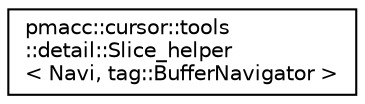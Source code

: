 digraph "Graphical Class Hierarchy"
{
 // LATEX_PDF_SIZE
  edge [fontname="Helvetica",fontsize="10",labelfontname="Helvetica",labelfontsize="10"];
  node [fontname="Helvetica",fontsize="10",shape=record];
  rankdir="LR";
  Node0 [label="pmacc::cursor::tools\l::detail::Slice_helper\l\< Navi, tag::BufferNavigator \>",height=0.2,width=0.4,color="black", fillcolor="white", style="filled",URL="$structpmacc_1_1cursor_1_1tools_1_1detail_1_1_slice__helper_3_01_navi_00_01tag_1_1_buffer_navigator_01_4.html",tooltip=" "];
}
